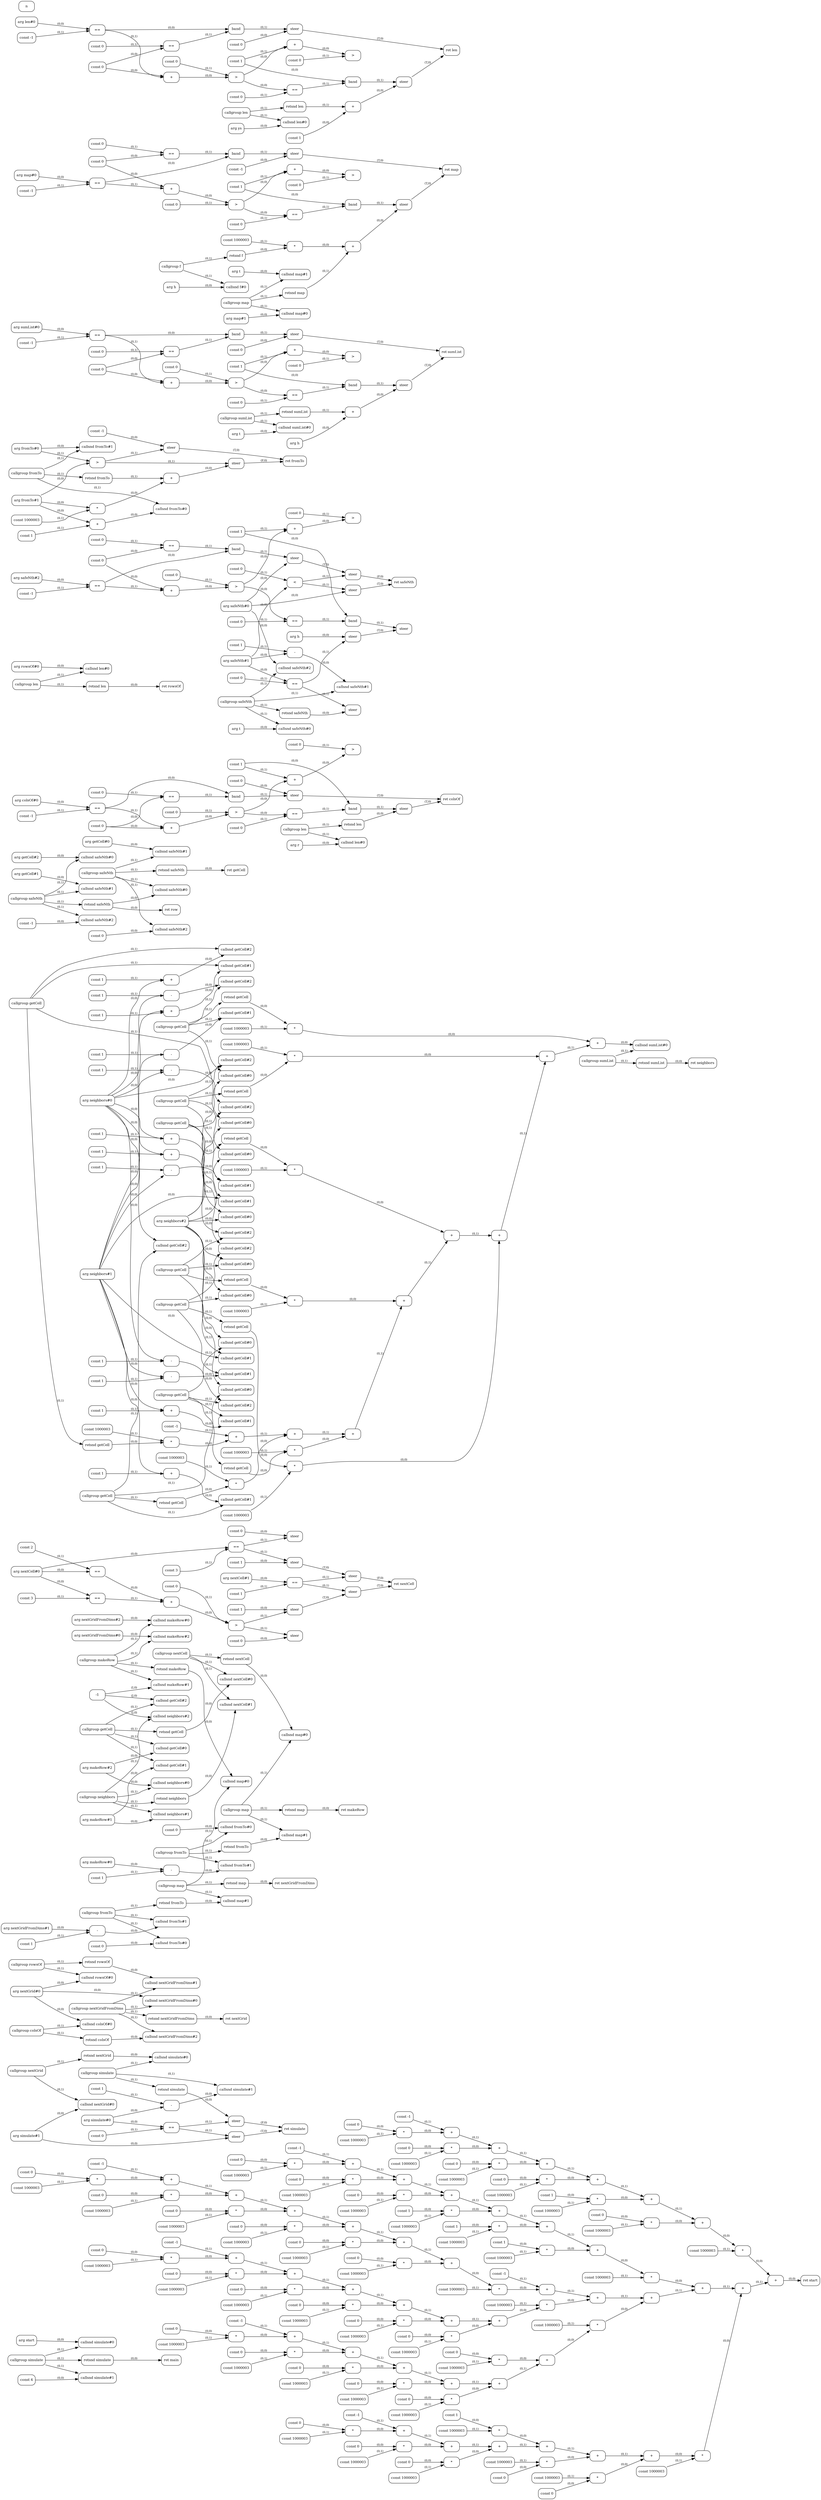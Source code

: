 digraph G {
  rankdir=LR;
  node [shape=box, style=rounded, fontsize=12];
  n0 [label="arg start"];
  n1 [label="const 4"];
  n2 [label="callgroup simulate"];
  n3 [label="callsnd simulate#0"];
  n4 [label="callsnd simulate#1"];
  n5 [label="retsnd simulate"];
  n6 [label="ret main"];
  n7 [label="const -1"];
  n8 [label="const -1"];
  n9 [label="const 0"];
  n10 [label="const 1"];
  n11 [label="const 0"];
  n12 [label="const 0"];
  n13 [label="const 0"];
  n14 [label="const 0"];
  n15 [label="const 1000003"];
  n16 [label="*"];
  n17 [label="+"];
  n18 [label="const 1000003"];
  n19 [label="*"];
  n20 [label="+"];
  n21 [label="const 1000003"];
  n22 [label="*"];
  n23 [label="+"];
  n24 [label="const 1000003"];
  n25 [label="*"];
  n26 [label="+"];
  n27 [label="const 1000003"];
  n28 [label="*"];
  n29 [label="+"];
  n30 [label="const 1000003"];
  n31 [label="*"];
  n32 [label="+"];
  n33 [label="const -1"];
  n34 [label="const 0"];
  n35 [label="const 0"];
  n36 [label="const 1"];
  n37 [label="const 0"];
  n38 [label="const 0"];
  n39 [label="const 0"];
  n40 [label="const 1000003"];
  n41 [label="*"];
  n42 [label="+"];
  n43 [label="const 1000003"];
  n44 [label="*"];
  n45 [label="+"];
  n46 [label="const 1000003"];
  n47 [label="*"];
  n48 [label="+"];
  n49 [label="const 1000003"];
  n50 [label="*"];
  n51 [label="+"];
  n52 [label="const 1000003"];
  n53 [label="*"];
  n54 [label="+"];
  n55 [label="const 1000003"];
  n56 [label="*"];
  n57 [label="+"];
  n58 [label="const -1"];
  n59 [label="const 1"];
  n60 [label="const 1"];
  n61 [label="const 1"];
  n62 [label="const 0"];
  n63 [label="const 0"];
  n64 [label="const 0"];
  n65 [label="const 1000003"];
  n66 [label="*"];
  n67 [label="+"];
  n68 [label="const 1000003"];
  n69 [label="*"];
  n70 [label="+"];
  n71 [label="const 1000003"];
  n72 [label="*"];
  n73 [label="+"];
  n74 [label="const 1000003"];
  n75 [label="*"];
  n76 [label="+"];
  n77 [label="const 1000003"];
  n78 [label="*"];
  n79 [label="+"];
  n80 [label="const 1000003"];
  n81 [label="*"];
  n82 [label="+"];
  n83 [label="const -1"];
  n84 [label="const 0"];
  n85 [label="const 0"];
  n86 [label="const 0"];
  n87 [label="const 0"];
  n88 [label="const 0"];
  n89 [label="const 0"];
  n90 [label="const 1000003"];
  n91 [label="*"];
  n92 [label="+"];
  n93 [label="const 1000003"];
  n94 [label="*"];
  n95 [label="+"];
  n96 [label="const 1000003"];
  n97 [label="*"];
  n98 [label="+"];
  n99 [label="const 1000003"];
  n100 [label="*"];
  n101 [label="+"];
  n102 [label="const 1000003"];
  n103 [label="*"];
  n104 [label="+"];
  n105 [label="const 1000003"];
  n106 [label="*"];
  n107 [label="+"];
  n108 [label="const -1"];
  n109 [label="const 0"];
  n110 [label="const 0"];
  n111 [label="const 0"];
  n112 [label="const 0"];
  n113 [label="const 0"];
  n114 [label="const 0"];
  n115 [label="const 1000003"];
  n116 [label="*"];
  n117 [label="+"];
  n118 [label="const 1000003"];
  n119 [label="*"];
  n120 [label="+"];
  n121 [label="const 1000003"];
  n122 [label="*"];
  n123 [label="+"];
  n124 [label="const 1000003"];
  n125 [label="*"];
  n126 [label="+"];
  n127 [label="const 1000003"];
  n128 [label="*"];
  n129 [label="+"];
  n130 [label="const 1000003"];
  n131 [label="*"];
  n132 [label="+"];
  n133 [label="const -1"];
  n134 [label="const 0"];
  n135 [label="const 0"];
  n136 [label="const 0"];
  n137 [label="const 0"];
  n138 [label="const 0"];
  n139 [label="const 0"];
  n140 [label="const 1000003"];
  n141 [label="*"];
  n142 [label="+"];
  n143 [label="const 1000003"];
  n144 [label="*"];
  n145 [label="+"];
  n146 [label="const 1000003"];
  n147 [label="*"];
  n148 [label="+"];
  n149 [label="const 1000003"];
  n150 [label="*"];
  n151 [label="+"];
  n152 [label="const 1000003"];
  n153 [label="*"];
  n154 [label="+"];
  n155 [label="const 1000003"];
  n156 [label="*"];
  n157 [label="+"];
  n158 [label="const 1000003"];
  n159 [label="*"];
  n160 [label="+"];
  n161 [label="const 1000003"];
  n162 [label="*"];
  n163 [label="+"];
  n164 [label="const 1000003"];
  n165 [label="*"];
  n166 [label="+"];
  n167 [label="const 1000003"];
  n168 [label="*"];
  n169 [label="+"];
  n170 [label="const 1000003"];
  n171 [label="*"];
  n172 [label="+"];
  n173 [label="const 1000003"];
  n174 [label="*"];
  n175 [label="+"];
  n176 [label="ret start"];
  n177 [label="arg simulate#0"];
  n178 [label="arg simulate#1"];
  n179 [label="const 0"];
  n180 [label="=="];
  n181 [label="callgroup nextGrid"];
  n182 [label="callsnd nextGrid#0"];
  n183 [label="retsnd nextGrid"];
  n184 [label="const 1"];
  n185 [label="-"];
  n186 [label="callgroup simulate"];
  n187 [label="callsnd simulate#0"];
  n188 [label="callsnd simulate#1"];
  n189 [label="retsnd simulate"];
  n190 [label="steer"];
  n191 [label="steer"];
  n192 [label="ret simulate"];
  n193 [label="arg nextGrid#0"];
  n194 [label="callgroup rowsOf"];
  n195 [label="callsnd rowsOf#0"];
  n196 [label="retsnd rowsOf"];
  n197 [label="callgroup colsOf"];
  n198 [label="callsnd colsOf#0"];
  n199 [label="retsnd colsOf"];
  n200 [label="callgroup nextGridFromDims"];
  n201 [label="callsnd nextGridFromDims#0"];
  n202 [label="callsnd nextGridFromDims#1"];
  n203 [label="callsnd nextGridFromDims#2"];
  n204 [label="retsnd nextGridFromDims"];
  n205 [label="ret nextGrid"];
  n206 [label="arg nextGridFromDims#0"];
  n207 [label="arg nextGridFromDims#1"];
  n208 [label="arg nextGridFromDims#2"];
  n209 [label="callgroup makeRow"];
  n210 [label="callsnd makeRow#0"];
  n211 [label="callsnd makeRow#1"];
  n212 [label="callsnd makeRow#2"];
  n213 [label="retsnd makeRow"];
  n214 [label="const 0"];
  n215 [label="const 1"];
  n216 [label="-"];
  n217 [label="callgroup fromTo"];
  n218 [label="callsnd fromTo#0"];
  n219 [label="callsnd fromTo#1"];
  n220 [label="retsnd fromTo"];
  n221 [label="callgroup map"];
  n222 [label="callsnd map#0"];
  n223 [label="callsnd map#1"];
  n224 [label="retsnd map"];
  n225 [label="ret nextGridFromDims"];
  n226 [label="arg makeRow#0"];
  n227 [label="arg makeRow#1"];
  n228 [label="arg makeRow#2"];
  n229 [label="callgroup getCell"];
  n230 [label="callsnd getCell#0"];
  n231 [label="callsnd getCell#1"];
  n232 [label="callsnd getCell#2"];
  n233 [label="retsnd getCell"];
  n234 [label="callgroup neighbors"];
  n235 [label="callsnd neighbors#0"];
  n236 [label="callsnd neighbors#1"];
  n237 [label="callsnd neighbors#2"];
  n238 [label="retsnd neighbors"];
  n239 [label="callgroup nextCell"];
  n240 [label="callsnd nextCell#0"];
  n241 [label="callsnd nextCell#1"];
  n242 [label="retsnd nextCell"];
  n243 [label="const 0"];
  n244 [label="const 1"];
  n245 [label="-"];
  n246 [label="callgroup fromTo"];
  n247 [label="callsnd fromTo#0"];
  n248 [label="callsnd fromTo#1"];
  n249 [label="retsnd fromTo"];
  n250 [label="callgroup map"];
  n251 [label="callsnd map#0"];
  n252 [label="callsnd map#1"];
  n253 [label="retsnd map"];
  n254 [label="ret makeRow"];
  n255 [label="arg nextCell#0"];
  n256 [label="arg nextCell#1"];
  n257 [label="const 1"];
  n258 [label="=="];
  n259 [label="const 2"];
  n260 [label="=="];
  n261 [label="const 3"];
  n262 [label="=="];
  n263 [label="+"];
  n264 [label="const 0"];
  n265 [label=">"];
  n266 [label="const 1"];
  n267 [label="const 0"];
  n268 [label="steer"];
  n269 [label="steer"];
  n270 [label="const 3"];
  n271 [label="=="];
  n272 [label="const 1"];
  n273 [label="const 0"];
  n274 [label="steer"];
  n275 [label="steer"];
  n276 [label="steer"];
  n277 [label="steer"];
  n278 [label="ret nextCell"];
  n279 [label="arg neighbors#0"];
  n280 [label="arg neighbors#1"];
  n281 [label="arg neighbors#2"];
  n282 [label="const -1"];
  n283 [label="const 1"];
  n284 [label="-"];
  n285 [label="const 1"];
  n286 [label="-"];
  n287 [label="callgroup getCell"];
  n288 [label="callsnd getCell#0"];
  n289 [label="callsnd getCell#1"];
  n290 [label="callsnd getCell#2"];
  n291 [label="retsnd getCell"];
  n292 [label="const 1"];
  n293 [label="-"];
  n294 [label="callgroup getCell"];
  n295 [label="callsnd getCell#0"];
  n296 [label="callsnd getCell#1"];
  n297 [label="callsnd getCell#2"];
  n298 [label="retsnd getCell"];
  n299 [label="const 1"];
  n300 [label="-"];
  n301 [label="const 1"];
  n302 [label="+"];
  n303 [label="callgroup getCell"];
  n304 [label="callsnd getCell#0"];
  n305 [label="callsnd getCell#1"];
  n306 [label="callsnd getCell#2"];
  n307 [label="retsnd getCell"];
  n308 [label="const 1"];
  n309 [label="-"];
  n310 [label="callgroup getCell"];
  n311 [label="callsnd getCell#0"];
  n312 [label="callsnd getCell#1"];
  n313 [label="callsnd getCell#2"];
  n314 [label="retsnd getCell"];
  n315 [label="const 1"];
  n316 [label="+"];
  n317 [label="callgroup getCell"];
  n318 [label="callsnd getCell#0"];
  n319 [label="callsnd getCell#1"];
  n320 [label="callsnd getCell#2"];
  n321 [label="retsnd getCell"];
  n322 [label="const 1"];
  n323 [label="+"];
  n324 [label="const 1"];
  n325 [label="-"];
  n326 [label="callgroup getCell"];
  n327 [label="callsnd getCell#0"];
  n328 [label="callsnd getCell#1"];
  n329 [label="callsnd getCell#2"];
  n330 [label="retsnd getCell"];
  n331 [label="const 1"];
  n332 [label="+"];
  n333 [label="callgroup getCell"];
  n334 [label="callsnd getCell#0"];
  n335 [label="callsnd getCell#1"];
  n336 [label="callsnd getCell#2"];
  n337 [label="retsnd getCell"];
  n338 [label="const 1"];
  n339 [label="+"];
  n340 [label="const 1"];
  n341 [label="+"];
  n342 [label="callgroup getCell"];
  n343 [label="callsnd getCell#0"];
  n344 [label="callsnd getCell#1"];
  n345 [label="callsnd getCell#2"];
  n346 [label="retsnd getCell"];
  n347 [label="const 1000003"];
  n348 [label="*"];
  n349 [label="+"];
  n350 [label="const 1000003"];
  n351 [label="*"];
  n352 [label="+"];
  n353 [label="const 1000003"];
  n354 [label="*"];
  n355 [label="+"];
  n356 [label="const 1000003"];
  n357 [label="*"];
  n358 [label="+"];
  n359 [label="const 1000003"];
  n360 [label="*"];
  n361 [label="+"];
  n362 [label="const 1000003"];
  n363 [label="*"];
  n364 [label="+"];
  n365 [label="const 1000003"];
  n366 [label="*"];
  n367 [label="+"];
  n368 [label="const 1000003"];
  n369 [label="*"];
  n370 [label="+"];
  n371 [label="callgroup sumList"];
  n372 [label="callsnd sumList#0"];
  n373 [label="retsnd sumList"];
  n374 [label="ret neighbors"];
  n375 [label="arg getCell#0"];
  n376 [label="arg getCell#1"];
  n377 [label="arg getCell#2"];
  n378 [label="const -1"];
  n379 [label="callgroup safeNth"];
  n380 [label="callsnd safeNth#0"];
  n381 [label="callsnd safeNth#1"];
  n382 [label="callsnd safeNth#2"];
  n383 [label="retsnd safeNth"];
  n384 [label="ret row"];
  n385 [label="const 0"];
  n386 [label="callgroup safeNth"];
  n387 [label="callsnd safeNth#0"];
  n388 [label="callsnd safeNth#1"];
  n389 [label="callsnd safeNth#2"];
  n390 [label="retsnd safeNth"];
  n391 [label="ret getCell"];
  n392 [label="arg colsOf#0"];
  n393 [label="const 0"];
  n394 [label="const -1"];
  n395 [label="=="];
  n396 [label="const 0"];
  n397 [label="=="];
  n398 [label="band"];
  n399 [label="const 0"];
  n400 [label="steer"];
  n401 [label="+"];
  n402 [label="const 0"];
  n403 [label=">"];
  n404 [label="const 1"];
  n405 [label="const 0"];
  n406 [label="=="];
  n407 [label="band"];
  n408 [label="arg r"];
  n409 [label="callgroup len"];
  n410 [label="callsnd len#0"];
  n411 [label="retsnd len"];
  n412 [label="steer"];
  n413 [label="+"];
  n414 [label="const 0"];
  n415 [label=">"];
  n416 [label="ret colsOf"];
  n417 [label="arg rowsOf#0"];
  n418 [label="callgroup len"];
  n419 [label="callsnd len#0"];
  n420 [label="retsnd len"];
  n421 [label="ret rowsOf"];
  n422 [label="arg safeNth#0"];
  n423 [label="arg safeNth#1"];
  n424 [label="arg safeNth#2"];
  n425 [label="const 0"];
  n426 [label="<"];
  n427 [label="const 0"];
  n428 [label="const -1"];
  n429 [label="=="];
  n430 [label="const 0"];
  n431 [label="=="];
  n432 [label="band"];
  n433 [label="steer"];
  n434 [label="+"];
  n435 [label="const 0"];
  n436 [label=">"];
  n437 [label="const 1"];
  n438 [label="const 0"];
  n439 [label="=="];
  n440 [label="band"];
  n441 [label="const 0"];
  n442 [label="=="];
  n443 [label="arg h"];
  n444 [label="arg t"];
  n445 [label="const 1"];
  n446 [label="-"];
  n447 [label="callgroup safeNth"];
  n448 [label="callsnd safeNth#0"];
  n449 [label="callsnd safeNth#1"];
  n450 [label="callsnd safeNth#2"];
  n451 [label="retsnd safeNth"];
  n452 [label="steer"];
  n453 [label="steer"];
  n454 [label="steer"];
  n455 [label="+"];
  n456 [label="const 0"];
  n457 [label=">"];
  n458 [label="steer"];
  n459 [label="steer"];
  n460 [label="ret safeNth"];
  n461 [label="arg fromTo#0"];
  n462 [label="arg fromTo#1"];
  n463 [label=">"];
  n464 [label="const -1"];
  n465 [label="const 1"];
  n466 [label="+"];
  n467 [label="callgroup fromTo"];
  n468 [label="callsnd fromTo#0"];
  n469 [label="callsnd fromTo#1"];
  n470 [label="retsnd fromTo"];
  n471 [label="const 1000003"];
  n472 [label="*"];
  n473 [label="+"];
  n474 [label="steer"];
  n475 [label="steer"];
  n476 [label="ret fromTo"];
  n477 [label="arg sumList#0"];
  n478 [label="const 0"];
  n479 [label="const -1"];
  n480 [label="=="];
  n481 [label="const 0"];
  n482 [label="=="];
  n483 [label="band"];
  n484 [label="const 0"];
  n485 [label="steer"];
  n486 [label="+"];
  n487 [label="const 0"];
  n488 [label=">"];
  n489 [label="const 1"];
  n490 [label="const 0"];
  n491 [label="=="];
  n492 [label="band"];
  n493 [label="arg h"];
  n494 [label="arg t"];
  n495 [label="callgroup sumList"];
  n496 [label="callsnd sumList#0"];
  n497 [label="retsnd sumList"];
  n498 [label="+"];
  n499 [label="steer"];
  n500 [label="+"];
  n501 [label="const 0"];
  n502 [label=">"];
  n503 [label="ret sumList"];
  n504 [label="arg map#0"];
  n505 [label="arg map#1"];
  n506 [label="const 0"];
  n507 [label="const -1"];
  n508 [label="=="];
  n509 [label="const 0"];
  n510 [label="=="];
  n511 [label="band"];
  n512 [label="const -1"];
  n513 [label="steer"];
  n514 [label="+"];
  n515 [label="const 0"];
  n516 [label=">"];
  n517 [label="const 1"];
  n518 [label="const 0"];
  n519 [label="=="];
  n520 [label="band"];
  n521 [label="arg h"];
  n522 [label="callgroup f"];
  n523 [label="callsnd f#0"];
  n524 [label="retsnd f"];
  n525 [label="arg t"];
  n526 [label="callgroup map"];
  n527 [label="callsnd map#0"];
  n528 [label="callsnd map#1"];
  n529 [label="retsnd map"];
  n530 [label="const 1000003"];
  n531 [label="*"];
  n532 [label="+"];
  n533 [label="steer"];
  n534 [label="+"];
  n535 [label="const 0"];
  n536 [label=">"];
  n537 [label="ret map"];
  n538 [label="arg len#0"];
  n539 [label="const 0"];
  n540 [label="const -1"];
  n541 [label="=="];
  n542 [label="const 0"];
  n543 [label="=="];
  n544 [label="band"];
  n545 [label="const 0"];
  n546 [label="steer"];
  n547 [label="+"];
  n548 [label="const 0"];
  n549 [label=">"];
  n550 [label="const 1"];
  n551 [label="const 0"];
  n552 [label="=="];
  n553 [label="band"];
  n554 [label="const 1"];
  n555 [label="arg ys"];
  n556 [label="callgroup len"];
  n557 [label="callsnd len#0"];
  n558 [label="retsnd len"];
  n559 [label="+"];
  n560 [label="steer"];
  n561 [label="+"];
  n562 [label="const 0"];
  n563 [label=">"];
  n564 [label="ret len"];
  n0 -> n3 [label="(0,0)", fontsize=10];
  n2 -> n3 [label="(0,1)", fontsize=10];
  n1 -> n4 [label="(0,0)", fontsize=10];
  n2 -> n4 [label="(0,1)", fontsize=10];
  n2 -> n5 [label="(0,1)", fontsize=10];
  n5 -> n6 [label="(0,0)", fontsize=10];
  n14 -> n16 [label="(0,0)", fontsize=10];
  n15 -> n16 [label="(0,1)", fontsize=10];
  n16 -> n17 [label="(0,0)", fontsize=10];
  n8 -> n17 [label="(0,1)", fontsize=10];
  n13 -> n19 [label="(0,0)", fontsize=10];
  n18 -> n19 [label="(0,1)", fontsize=10];
  n19 -> n20 [label="(0,0)", fontsize=10];
  n17 -> n20 [label="(0,1)", fontsize=10];
  n12 -> n22 [label="(0,0)", fontsize=10];
  n21 -> n22 [label="(0,1)", fontsize=10];
  n22 -> n23 [label="(0,0)", fontsize=10];
  n20 -> n23 [label="(0,1)", fontsize=10];
  n11 -> n25 [label="(0,0)", fontsize=10];
  n24 -> n25 [label="(0,1)", fontsize=10];
  n25 -> n26 [label="(0,0)", fontsize=10];
  n23 -> n26 [label="(0,1)", fontsize=10];
  n10 -> n28 [label="(0,0)", fontsize=10];
  n27 -> n28 [label="(0,1)", fontsize=10];
  n28 -> n29 [label="(0,0)", fontsize=10];
  n26 -> n29 [label="(0,1)", fontsize=10];
  n9 -> n31 [label="(0,0)", fontsize=10];
  n30 -> n31 [label="(0,1)", fontsize=10];
  n31 -> n32 [label="(0,0)", fontsize=10];
  n29 -> n32 [label="(0,1)", fontsize=10];
  n39 -> n41 [label="(0,0)", fontsize=10];
  n40 -> n41 [label="(0,1)", fontsize=10];
  n41 -> n42 [label="(0,0)", fontsize=10];
  n33 -> n42 [label="(0,1)", fontsize=10];
  n38 -> n44 [label="(0,0)", fontsize=10];
  n43 -> n44 [label="(0,1)", fontsize=10];
  n44 -> n45 [label="(0,0)", fontsize=10];
  n42 -> n45 [label="(0,1)", fontsize=10];
  n37 -> n47 [label="(0,0)", fontsize=10];
  n46 -> n47 [label="(0,1)", fontsize=10];
  n47 -> n48 [label="(0,0)", fontsize=10];
  n45 -> n48 [label="(0,1)", fontsize=10];
  n36 -> n50 [label="(0,0)", fontsize=10];
  n49 -> n50 [label="(0,1)", fontsize=10];
  n50 -> n51 [label="(0,0)", fontsize=10];
  n48 -> n51 [label="(0,1)", fontsize=10];
  n35 -> n53 [label="(0,0)", fontsize=10];
  n52 -> n53 [label="(0,1)", fontsize=10];
  n53 -> n54 [label="(0,0)", fontsize=10];
  n51 -> n54 [label="(0,1)", fontsize=10];
  n34 -> n56 [label="(0,0)", fontsize=10];
  n55 -> n56 [label="(0,1)", fontsize=10];
  n56 -> n57 [label="(0,0)", fontsize=10];
  n54 -> n57 [label="(0,1)", fontsize=10];
  n64 -> n66 [label="(0,0)", fontsize=10];
  n65 -> n66 [label="(0,1)", fontsize=10];
  n66 -> n67 [label="(0,0)", fontsize=10];
  n58 -> n67 [label="(0,1)", fontsize=10];
  n63 -> n69 [label="(0,0)", fontsize=10];
  n68 -> n69 [label="(0,1)", fontsize=10];
  n69 -> n70 [label="(0,0)", fontsize=10];
  n67 -> n70 [label="(0,1)", fontsize=10];
  n62 -> n72 [label="(0,0)", fontsize=10];
  n71 -> n72 [label="(0,1)", fontsize=10];
  n72 -> n73 [label="(0,0)", fontsize=10];
  n70 -> n73 [label="(0,1)", fontsize=10];
  n61 -> n75 [label="(0,0)", fontsize=10];
  n74 -> n75 [label="(0,1)", fontsize=10];
  n75 -> n76 [label="(0,0)", fontsize=10];
  n73 -> n76 [label="(0,1)", fontsize=10];
  n60 -> n78 [label="(0,0)", fontsize=10];
  n77 -> n78 [label="(0,1)", fontsize=10];
  n78 -> n79 [label="(0,0)", fontsize=10];
  n76 -> n79 [label="(0,1)", fontsize=10];
  n59 -> n81 [label="(0,0)", fontsize=10];
  n80 -> n81 [label="(0,1)", fontsize=10];
  n81 -> n82 [label="(0,0)", fontsize=10];
  n79 -> n82 [label="(0,1)", fontsize=10];
  n89 -> n91 [label="(0,0)", fontsize=10];
  n90 -> n91 [label="(0,1)", fontsize=10];
  n91 -> n92 [label="(0,0)", fontsize=10];
  n83 -> n92 [label="(0,1)", fontsize=10];
  n88 -> n94 [label="(0,0)", fontsize=10];
  n93 -> n94 [label="(0,1)", fontsize=10];
  n94 -> n95 [label="(0,0)", fontsize=10];
  n92 -> n95 [label="(0,1)", fontsize=10];
  n87 -> n97 [label="(0,0)", fontsize=10];
  n96 -> n97 [label="(0,1)", fontsize=10];
  n97 -> n98 [label="(0,0)", fontsize=10];
  n95 -> n98 [label="(0,1)", fontsize=10];
  n86 -> n100 [label="(0,0)", fontsize=10];
  n99 -> n100 [label="(0,1)", fontsize=10];
  n100 -> n101 [label="(0,0)", fontsize=10];
  n98 -> n101 [label="(0,1)", fontsize=10];
  n85 -> n103 [label="(0,0)", fontsize=10];
  n102 -> n103 [label="(0,1)", fontsize=10];
  n103 -> n104 [label="(0,0)", fontsize=10];
  n101 -> n104 [label="(0,1)", fontsize=10];
  n84 -> n106 [label="(0,0)", fontsize=10];
  n105 -> n106 [label="(0,1)", fontsize=10];
  n106 -> n107 [label="(0,0)", fontsize=10];
  n104 -> n107 [label="(0,1)", fontsize=10];
  n114 -> n116 [label="(0,0)", fontsize=10];
  n115 -> n116 [label="(0,1)", fontsize=10];
  n116 -> n117 [label="(0,0)", fontsize=10];
  n108 -> n117 [label="(0,1)", fontsize=10];
  n113 -> n119 [label="(0,0)", fontsize=10];
  n118 -> n119 [label="(0,1)", fontsize=10];
  n119 -> n120 [label="(0,0)", fontsize=10];
  n117 -> n120 [label="(0,1)", fontsize=10];
  n112 -> n122 [label="(0,0)", fontsize=10];
  n121 -> n122 [label="(0,1)", fontsize=10];
  n122 -> n123 [label="(0,0)", fontsize=10];
  n120 -> n123 [label="(0,1)", fontsize=10];
  n111 -> n125 [label="(0,0)", fontsize=10];
  n124 -> n125 [label="(0,1)", fontsize=10];
  n125 -> n126 [label="(0,0)", fontsize=10];
  n123 -> n126 [label="(0,1)", fontsize=10];
  n110 -> n128 [label="(0,0)", fontsize=10];
  n127 -> n128 [label="(0,1)", fontsize=10];
  n128 -> n129 [label="(0,0)", fontsize=10];
  n126 -> n129 [label="(0,1)", fontsize=10];
  n109 -> n131 [label="(0,0)", fontsize=10];
  n130 -> n131 [label="(0,1)", fontsize=10];
  n131 -> n132 [label="(0,0)", fontsize=10];
  n129 -> n132 [label="(0,1)", fontsize=10];
  n139 -> n141 [label="(0,0)", fontsize=10];
  n140 -> n141 [label="(0,1)", fontsize=10];
  n141 -> n142 [label="(0,0)", fontsize=10];
  n133 -> n142 [label="(0,1)", fontsize=10];
  n138 -> n144 [label="(0,0)", fontsize=10];
  n143 -> n144 [label="(0,1)", fontsize=10];
  n144 -> n145 [label="(0,0)", fontsize=10];
  n142 -> n145 [label="(0,1)", fontsize=10];
  n137 -> n147 [label="(0,0)", fontsize=10];
  n146 -> n147 [label="(0,1)", fontsize=10];
  n147 -> n148 [label="(0,0)", fontsize=10];
  n145 -> n148 [label="(0,1)", fontsize=10];
  n136 -> n150 [label="(0,0)", fontsize=10];
  n149 -> n150 [label="(0,1)", fontsize=10];
  n150 -> n151 [label="(0,0)", fontsize=10];
  n148 -> n151 [label="(0,1)", fontsize=10];
  n135 -> n153 [label="(0,0)", fontsize=10];
  n152 -> n153 [label="(0,1)", fontsize=10];
  n153 -> n154 [label="(0,0)", fontsize=10];
  n151 -> n154 [label="(0,1)", fontsize=10];
  n134 -> n156 [label="(0,0)", fontsize=10];
  n155 -> n156 [label="(0,1)", fontsize=10];
  n156 -> n157 [label="(0,0)", fontsize=10];
  n154 -> n157 [label="(0,1)", fontsize=10];
  n157 -> n159 [label="(0,0)", fontsize=10];
  n158 -> n159 [label="(0,1)", fontsize=10];
  n159 -> n160 [label="(0,0)", fontsize=10];
  n7 -> n160 [label="(0,1)", fontsize=10];
  n132 -> n162 [label="(0,0)", fontsize=10];
  n161 -> n162 [label="(0,1)", fontsize=10];
  n162 -> n163 [label="(0,0)", fontsize=10];
  n160 -> n163 [label="(0,1)", fontsize=10];
  n107 -> n165 [label="(0,0)", fontsize=10];
  n164 -> n165 [label="(0,1)", fontsize=10];
  n165 -> n166 [label="(0,0)", fontsize=10];
  n163 -> n166 [label="(0,1)", fontsize=10];
  n82 -> n168 [label="(0,0)", fontsize=10];
  n167 -> n168 [label="(0,1)", fontsize=10];
  n168 -> n169 [label="(0,0)", fontsize=10];
  n166 -> n169 [label="(0,1)", fontsize=10];
  n57 -> n171 [label="(0,0)", fontsize=10];
  n170 -> n171 [label="(0,1)", fontsize=10];
  n171 -> n172 [label="(0,0)", fontsize=10];
  n169 -> n172 [label="(0,1)", fontsize=10];
  n32 -> n174 [label="(0,0)", fontsize=10];
  n173 -> n174 [label="(0,1)", fontsize=10];
  n174 -> n175 [label="(0,0)", fontsize=10];
  n172 -> n175 [label="(0,1)", fontsize=10];
  n175 -> n176 [label="(0,0)", fontsize=10];
  n177 -> n180 [label="(0,0)", fontsize=10];
  n179 -> n180 [label="(0,1)", fontsize=10];
  n178 -> n182 [label="(0,0)", fontsize=10];
  n181 -> n182 [label="(0,1)", fontsize=10];
  n181 -> n183 [label="(0,1)", fontsize=10];
  n177 -> n185 [label="(0,0)", fontsize=10];
  n184 -> n185 [label="(0,1)", fontsize=10];
  n183 -> n187 [label="(0,0)", fontsize=10];
  n186 -> n187 [label="(0,1)", fontsize=10];
  n185 -> n188 [label="(0,0)", fontsize=10];
  n186 -> n188 [label="(0,1)", fontsize=10];
  n186 -> n189 [label="(0,1)", fontsize=10];
  n178 -> n190 [label="(0,0)", fontsize=10];
  n180 -> n190 [label="(0,1)", fontsize=10];
  n189 -> n191 [label="(0,0)", fontsize=10];
  n180 -> n191 [label="(0,1)", fontsize=10];
  n190 -> n192 [label="(T,0)", fontsize=10];
  n191 -> n192 [label="(F,0)", fontsize=10];
  n193 -> n195 [label="(0,0)", fontsize=10];
  n194 -> n195 [label="(0,1)", fontsize=10];
  n194 -> n196 [label="(0,1)", fontsize=10];
  n193 -> n198 [label="(0,0)", fontsize=10];
  n197 -> n198 [label="(0,1)", fontsize=10];
  n197 -> n199 [label="(0,1)", fontsize=10];
  n193 -> n201 [label="(0,0)", fontsize=10];
  n200 -> n201 [label="(0,1)", fontsize=10];
  n196 -> n202 [label="(0,0)", fontsize=10];
  n200 -> n202 [label="(0,1)", fontsize=10];
  n199 -> n203 [label="(0,0)", fontsize=10];
  n200 -> n203 [label="(0,1)", fontsize=10];
  n200 -> n204 [label="(0,1)", fontsize=10];
  n204 -> n205 [label="(0,0)", fontsize=10];
  n208 -> n210 [label="(0,0)", fontsize=10];
  n209 -> n210 [label="(0,1)", fontsize=10];
  n-1 -> n211 [label="(I,0)", fontsize=10];
  n209 -> n211 [label="(0,1)", fontsize=10];
  n206 -> n212 [label="(0,0)", fontsize=10];
  n209 -> n212 [label="(0,1)", fontsize=10];
  n209 -> n213 [label="(0,1)", fontsize=10];
  n207 -> n216 [label="(0,0)", fontsize=10];
  n215 -> n216 [label="(0,1)", fontsize=10];
  n214 -> n218 [label="(0,0)", fontsize=10];
  n217 -> n218 [label="(0,1)", fontsize=10];
  n216 -> n219 [label="(0,0)", fontsize=10];
  n217 -> n219 [label="(0,1)", fontsize=10];
  n217 -> n220 [label="(0,1)", fontsize=10];
  n213 -> n222 [label="(0,0)", fontsize=10];
  n221 -> n222 [label="(0,1)", fontsize=10];
  n220 -> n223 [label="(0,0)", fontsize=10];
  n221 -> n223 [label="(0,1)", fontsize=10];
  n221 -> n224 [label="(0,1)", fontsize=10];
  n224 -> n225 [label="(0,0)", fontsize=10];
  n228 -> n230 [label="(0,0)", fontsize=10];
  n229 -> n230 [label="(0,1)", fontsize=10];
  n227 -> n231 [label="(0,0)", fontsize=10];
  n229 -> n231 [label="(0,1)", fontsize=10];
  n-1 -> n232 [label="(J,0)", fontsize=10];
  n229 -> n232 [label="(0,1)", fontsize=10];
  n229 -> n233 [label="(0,1)", fontsize=10];
  n228 -> n235 [label="(0,0)", fontsize=10];
  n234 -> n235 [label="(0,1)", fontsize=10];
  n227 -> n236 [label="(0,0)", fontsize=10];
  n234 -> n236 [label="(0,1)", fontsize=10];
  n-1 -> n237 [label="(J,0)", fontsize=10];
  n234 -> n237 [label="(0,1)", fontsize=10];
  n234 -> n238 [label="(0,1)", fontsize=10];
  n233 -> n240 [label="(0,0)", fontsize=10];
  n239 -> n240 [label="(0,1)", fontsize=10];
  n238 -> n241 [label="(0,0)", fontsize=10];
  n239 -> n241 [label="(0,1)", fontsize=10];
  n239 -> n242 [label="(0,1)", fontsize=10];
  n226 -> n245 [label="(0,0)", fontsize=10];
  n244 -> n245 [label="(0,1)", fontsize=10];
  n243 -> n247 [label="(0,0)", fontsize=10];
  n246 -> n247 [label="(0,1)", fontsize=10];
  n245 -> n248 [label="(0,0)", fontsize=10];
  n246 -> n248 [label="(0,1)", fontsize=10];
  n246 -> n249 [label="(0,1)", fontsize=10];
  n242 -> n251 [label="(0,0)", fontsize=10];
  n250 -> n251 [label="(0,1)", fontsize=10];
  n249 -> n252 [label="(0,0)", fontsize=10];
  n250 -> n252 [label="(0,1)", fontsize=10];
  n250 -> n253 [label="(0,1)", fontsize=10];
  n253 -> n254 [label="(0,0)", fontsize=10];
  n256 -> n258 [label="(0,0)", fontsize=10];
  n257 -> n258 [label="(0,1)", fontsize=10];
  n255 -> n260 [label="(0,0)", fontsize=10];
  n259 -> n260 [label="(0,1)", fontsize=10];
  n255 -> n262 [label="(0,0)", fontsize=10];
  n261 -> n262 [label="(0,1)", fontsize=10];
  n260 -> n263 [label="(0,0)", fontsize=10];
  n262 -> n263 [label="(0,1)", fontsize=10];
  n263 -> n265 [label="(0,0)", fontsize=10];
  n264 -> n265 [label="(0,1)", fontsize=10];
  n266 -> n268 [label="(0,0)", fontsize=10];
  n265 -> n268 [label="(0,1)", fontsize=10];
  n267 -> n269 [label="(0,0)", fontsize=10];
  n265 -> n269 [label="(0,1)", fontsize=10];
  n255 -> n271 [label="(0,0)", fontsize=10];
  n270 -> n271 [label="(0,1)", fontsize=10];
  n272 -> n274 [label="(0,0)", fontsize=10];
  n271 -> n274 [label="(0,1)", fontsize=10];
  n273 -> n275 [label="(0,0)", fontsize=10];
  n271 -> n275 [label="(0,1)", fontsize=10];
  n268 -> n276 [label="(T,0)", fontsize=10];
  n258 -> n276 [label="(0,1)", fontsize=10];
  n274 -> n277 [label="(T,0)", fontsize=10];
  n258 -> n277 [label="(0,1)", fontsize=10];
  n276 -> n278 [label="(T,0)", fontsize=10];
  n277 -> n278 [label="(F,0)", fontsize=10];
  n280 -> n284 [label="(0,0)", fontsize=10];
  n283 -> n284 [label="(0,1)", fontsize=10];
  n279 -> n286 [label="(0,0)", fontsize=10];
  n285 -> n286 [label="(0,1)", fontsize=10];
  n281 -> n288 [label="(0,0)", fontsize=10];
  n287 -> n288 [label="(0,1)", fontsize=10];
  n284 -> n289 [label="(0,0)", fontsize=10];
  n287 -> n289 [label="(0,1)", fontsize=10];
  n286 -> n290 [label="(0,0)", fontsize=10];
  n287 -> n290 [label="(0,1)", fontsize=10];
  n287 -> n291 [label="(0,1)", fontsize=10];
  n280 -> n293 [label="(0,0)", fontsize=10];
  n292 -> n293 [label="(0,1)", fontsize=10];
  n281 -> n295 [label="(0,0)", fontsize=10];
  n294 -> n295 [label="(0,1)", fontsize=10];
  n293 -> n296 [label="(0,0)", fontsize=10];
  n294 -> n296 [label="(0,1)", fontsize=10];
  n279 -> n297 [label="(0,0)", fontsize=10];
  n294 -> n297 [label="(0,1)", fontsize=10];
  n294 -> n298 [label="(0,1)", fontsize=10];
  n280 -> n300 [label="(0,0)", fontsize=10];
  n299 -> n300 [label="(0,1)", fontsize=10];
  n279 -> n302 [label="(0,0)", fontsize=10];
  n301 -> n302 [label="(0,1)", fontsize=10];
  n281 -> n304 [label="(0,0)", fontsize=10];
  n303 -> n304 [label="(0,1)", fontsize=10];
  n300 -> n305 [label="(0,0)", fontsize=10];
  n303 -> n305 [label="(0,1)", fontsize=10];
  n302 -> n306 [label="(0,0)", fontsize=10];
  n303 -> n306 [label="(0,1)", fontsize=10];
  n303 -> n307 [label="(0,1)", fontsize=10];
  n279 -> n309 [label="(0,0)", fontsize=10];
  n308 -> n309 [label="(0,1)", fontsize=10];
  n281 -> n311 [label="(0,0)", fontsize=10];
  n310 -> n311 [label="(0,1)", fontsize=10];
  n280 -> n312 [label="(0,0)", fontsize=10];
  n310 -> n312 [label="(0,1)", fontsize=10];
  n309 -> n313 [label="(0,0)", fontsize=10];
  n310 -> n313 [label="(0,1)", fontsize=10];
  n310 -> n314 [label="(0,1)", fontsize=10];
  n279 -> n316 [label="(0,0)", fontsize=10];
  n315 -> n316 [label="(0,1)", fontsize=10];
  n281 -> n318 [label="(0,0)", fontsize=10];
  n317 -> n318 [label="(0,1)", fontsize=10];
  n280 -> n319 [label="(0,0)", fontsize=10];
  n317 -> n319 [label="(0,1)", fontsize=10];
  n316 -> n320 [label="(0,0)", fontsize=10];
  n317 -> n320 [label="(0,1)", fontsize=10];
  n317 -> n321 [label="(0,1)", fontsize=10];
  n280 -> n323 [label="(0,0)", fontsize=10];
  n322 -> n323 [label="(0,1)", fontsize=10];
  n279 -> n325 [label="(0,0)", fontsize=10];
  n324 -> n325 [label="(0,1)", fontsize=10];
  n281 -> n327 [label="(0,0)", fontsize=10];
  n326 -> n327 [label="(0,1)", fontsize=10];
  n323 -> n328 [label="(0,0)", fontsize=10];
  n326 -> n328 [label="(0,1)", fontsize=10];
  n325 -> n329 [label="(0,0)", fontsize=10];
  n326 -> n329 [label="(0,1)", fontsize=10];
  n326 -> n330 [label="(0,1)", fontsize=10];
  n280 -> n332 [label="(0,0)", fontsize=10];
  n331 -> n332 [label="(0,1)", fontsize=10];
  n281 -> n334 [label="(0,0)", fontsize=10];
  n333 -> n334 [label="(0,1)", fontsize=10];
  n332 -> n335 [label="(0,0)", fontsize=10];
  n333 -> n335 [label="(0,1)", fontsize=10];
  n279 -> n336 [label="(0,0)", fontsize=10];
  n333 -> n336 [label="(0,1)", fontsize=10];
  n333 -> n337 [label="(0,1)", fontsize=10];
  n280 -> n339 [label="(0,0)", fontsize=10];
  n338 -> n339 [label="(0,1)", fontsize=10];
  n279 -> n341 [label="(0,0)", fontsize=10];
  n340 -> n341 [label="(0,1)", fontsize=10];
  n281 -> n343 [label="(0,0)", fontsize=10];
  n342 -> n343 [label="(0,1)", fontsize=10];
  n339 -> n344 [label="(0,0)", fontsize=10];
  n342 -> n344 [label="(0,1)", fontsize=10];
  n341 -> n345 [label="(0,0)", fontsize=10];
  n342 -> n345 [label="(0,1)", fontsize=10];
  n342 -> n346 [label="(0,1)", fontsize=10];
  n346 -> n348 [label="(0,0)", fontsize=10];
  n347 -> n348 [label="(0,1)", fontsize=10];
  n348 -> n349 [label="(0,0)", fontsize=10];
  n282 -> n349 [label="(0,1)", fontsize=10];
  n337 -> n351 [label="(0,0)", fontsize=10];
  n350 -> n351 [label="(0,1)", fontsize=10];
  n351 -> n352 [label="(0,0)", fontsize=10];
  n349 -> n352 [label="(0,1)", fontsize=10];
  n330 -> n354 [label="(0,0)", fontsize=10];
  n353 -> n354 [label="(0,1)", fontsize=10];
  n354 -> n355 [label="(0,0)", fontsize=10];
  n352 -> n355 [label="(0,1)", fontsize=10];
  n321 -> n357 [label="(0,0)", fontsize=10];
  n356 -> n357 [label="(0,1)", fontsize=10];
  n357 -> n358 [label="(0,0)", fontsize=10];
  n355 -> n358 [label="(0,1)", fontsize=10];
  n314 -> n360 [label="(0,0)", fontsize=10];
  n359 -> n360 [label="(0,1)", fontsize=10];
  n360 -> n361 [label="(0,0)", fontsize=10];
  n358 -> n361 [label="(0,1)", fontsize=10];
  n307 -> n363 [label="(0,0)", fontsize=10];
  n362 -> n363 [label="(0,1)", fontsize=10];
  n363 -> n364 [label="(0,0)", fontsize=10];
  n361 -> n364 [label="(0,1)", fontsize=10];
  n298 -> n366 [label="(0,0)", fontsize=10];
  n365 -> n366 [label="(0,1)", fontsize=10];
  n366 -> n367 [label="(0,0)", fontsize=10];
  n364 -> n367 [label="(0,1)", fontsize=10];
  n291 -> n369 [label="(0,0)", fontsize=10];
  n368 -> n369 [label="(0,1)", fontsize=10];
  n369 -> n370 [label="(0,0)", fontsize=10];
  n367 -> n370 [label="(0,1)", fontsize=10];
  n370 -> n372 [label="(0,0)", fontsize=10];
  n371 -> n372 [label="(0,1)", fontsize=10];
  n371 -> n373 [label="(0,1)", fontsize=10];
  n373 -> n374 [label="(0,0)", fontsize=10];
  n377 -> n380 [label="(0,0)", fontsize=10];
  n379 -> n380 [label="(0,1)", fontsize=10];
  n376 -> n381 [label="(0,0)", fontsize=10];
  n379 -> n381 [label="(0,1)", fontsize=10];
  n378 -> n382 [label="(0,0)", fontsize=10];
  n379 -> n382 [label="(0,1)", fontsize=10];
  n379 -> n383 [label="(0,1)", fontsize=10];
  n383 -> n384 [label="(0,0)", fontsize=10];
  n383 -> n387 [label="(0,0)", fontsize=10];
  n386 -> n387 [label="(0,1)", fontsize=10];
  n375 -> n388 [label="(0,0)", fontsize=10];
  n386 -> n388 [label="(0,1)", fontsize=10];
  n385 -> n389 [label="(0,0)", fontsize=10];
  n386 -> n389 [label="(0,1)", fontsize=10];
  n386 -> n390 [label="(0,1)", fontsize=10];
  n390 -> n391 [label="(0,0)", fontsize=10];
  n392 -> n395 [label="(0,0)", fontsize=10];
  n394 -> n395 [label="(0,1)", fontsize=10];
  n393 -> n397 [label="(0,0)", fontsize=10];
  n396 -> n397 [label="(0,1)", fontsize=10];
  n395 -> n398 [label="(0,0)", fontsize=10];
  n397 -> n398 [label="(0,1)", fontsize=10];
  n399 -> n400 [label="(0,0)", fontsize=10];
  n398 -> n400 [label="(0,1)", fontsize=10];
  n393 -> n401 [label="(0,0)", fontsize=10];
  n395 -> n401 [label="(0,1)", fontsize=10];
  n401 -> n403 [label="(0,0)", fontsize=10];
  n402 -> n403 [label="(0,1)", fontsize=10];
  n403 -> n406 [label="(0,0)", fontsize=10];
  n405 -> n406 [label="(0,1)", fontsize=10];
  n404 -> n407 [label="(0,0)", fontsize=10];
  n406 -> n407 [label="(0,1)", fontsize=10];
  n408 -> n410 [label="(0,0)", fontsize=10];
  n409 -> n410 [label="(0,1)", fontsize=10];
  n409 -> n411 [label="(0,1)", fontsize=10];
  n411 -> n412 [label="(0,0)", fontsize=10];
  n407 -> n412 [label="(0,1)", fontsize=10];
  n403 -> n413 [label="(0,0)", fontsize=10];
  n404 -> n413 [label="(0,1)", fontsize=10];
  n413 -> n415 [label="(0,0)", fontsize=10];
  n414 -> n415 [label="(0,1)", fontsize=10];
  n400 -> n416 [label="(T,0)", fontsize=10];
  n412 -> n416 [label="(T,0)", fontsize=10];
  n417 -> n419 [label="(0,0)", fontsize=10];
  n418 -> n419 [label="(0,1)", fontsize=10];
  n418 -> n420 [label="(0,1)", fontsize=10];
  n420 -> n421 [label="(0,0)", fontsize=10];
  n423 -> n426 [label="(0,0)", fontsize=10];
  n425 -> n426 [label="(0,1)", fontsize=10];
  n424 -> n429 [label="(0,0)", fontsize=10];
  n428 -> n429 [label="(0,1)", fontsize=10];
  n427 -> n431 [label="(0,0)", fontsize=10];
  n430 -> n431 [label="(0,1)", fontsize=10];
  n429 -> n432 [label="(0,0)", fontsize=10];
  n431 -> n432 [label="(0,1)", fontsize=10];
  n422 -> n433 [label="(0,0)", fontsize=10];
  n432 -> n433 [label="(0,1)", fontsize=10];
  n427 -> n434 [label="(0,0)", fontsize=10];
  n429 -> n434 [label="(0,1)", fontsize=10];
  n434 -> n436 [label="(0,0)", fontsize=10];
  n435 -> n436 [label="(0,1)", fontsize=10];
  n436 -> n439 [label="(0,0)", fontsize=10];
  n438 -> n439 [label="(0,1)", fontsize=10];
  n437 -> n440 [label="(0,0)", fontsize=10];
  n439 -> n440 [label="(0,1)", fontsize=10];
  n423 -> n442 [label="(0,0)", fontsize=10];
  n441 -> n442 [label="(0,1)", fontsize=10];
  n423 -> n446 [label="(0,0)", fontsize=10];
  n445 -> n446 [label="(0,1)", fontsize=10];
  n444 -> n448 [label="(0,0)", fontsize=10];
  n447 -> n448 [label="(0,1)", fontsize=10];
  n446 -> n449 [label="(0,0)", fontsize=10];
  n447 -> n449 [label="(0,1)", fontsize=10];
  n422 -> n450 [label="(0,0)", fontsize=10];
  n447 -> n450 [label="(0,1)", fontsize=10];
  n447 -> n451 [label="(0,1)", fontsize=10];
  n443 -> n452 [label="(0,0)", fontsize=10];
  n442 -> n452 [label="(0,1)", fontsize=10];
  n451 -> n453 [label="(0,0)", fontsize=10];
  n442 -> n453 [label="(0,1)", fontsize=10];
  n452 -> n454 [label="(T,0)", fontsize=10];
  n440 -> n454 [label="(0,1)", fontsize=10];
  n436 -> n455 [label="(0,0)", fontsize=10];
  n437 -> n455 [label="(0,1)", fontsize=10];
  n455 -> n457 [label="(0,0)", fontsize=10];
  n456 -> n457 [label="(0,1)", fontsize=10];
  n422 -> n458 [label="(0,0)", fontsize=10];
  n426 -> n458 [label="(0,1)", fontsize=10];
  n433 -> n459 [label="(T,0)", fontsize=10];
  n426 -> n459 [label="(0,1)", fontsize=10];
  n458 -> n460 [label="(T,0)", fontsize=10];
  n459 -> n460 [label="(F,0)", fontsize=10];
  n462 -> n463 [label="(0,0)", fontsize=10];
  n461 -> n463 [label="(0,1)", fontsize=10];
  n462 -> n466 [label="(0,0)", fontsize=10];
  n465 -> n466 [label="(0,1)", fontsize=10];
  n466 -> n468 [label="(0,0)", fontsize=10];
  n467 -> n468 [label="(0,1)", fontsize=10];
  n461 -> n469 [label="(0,0)", fontsize=10];
  n467 -> n469 [label="(0,1)", fontsize=10];
  n467 -> n470 [label="(0,1)", fontsize=10];
  n462 -> n472 [label="(0,0)", fontsize=10];
  n471 -> n472 [label="(0,1)", fontsize=10];
  n472 -> n473 [label="(0,0)", fontsize=10];
  n470 -> n473 [label="(0,1)", fontsize=10];
  n464 -> n474 [label="(0,0)", fontsize=10];
  n463 -> n474 [label="(0,1)", fontsize=10];
  n473 -> n475 [label="(0,0)", fontsize=10];
  n463 -> n475 [label="(0,1)", fontsize=10];
  n474 -> n476 [label="(T,0)", fontsize=10];
  n475 -> n476 [label="(F,0)", fontsize=10];
  n477 -> n480 [label="(0,0)", fontsize=10];
  n479 -> n480 [label="(0,1)", fontsize=10];
  n478 -> n482 [label="(0,0)", fontsize=10];
  n481 -> n482 [label="(0,1)", fontsize=10];
  n480 -> n483 [label="(0,0)", fontsize=10];
  n482 -> n483 [label="(0,1)", fontsize=10];
  n484 -> n485 [label="(0,0)", fontsize=10];
  n483 -> n485 [label="(0,1)", fontsize=10];
  n478 -> n486 [label="(0,0)", fontsize=10];
  n480 -> n486 [label="(0,1)", fontsize=10];
  n486 -> n488 [label="(0,0)", fontsize=10];
  n487 -> n488 [label="(0,1)", fontsize=10];
  n488 -> n491 [label="(0,0)", fontsize=10];
  n490 -> n491 [label="(0,1)", fontsize=10];
  n489 -> n492 [label="(0,0)", fontsize=10];
  n491 -> n492 [label="(0,1)", fontsize=10];
  n494 -> n496 [label="(0,0)", fontsize=10];
  n495 -> n496 [label="(0,1)", fontsize=10];
  n495 -> n497 [label="(0,1)", fontsize=10];
  n493 -> n498 [label="(0,0)", fontsize=10];
  n497 -> n498 [label="(0,1)", fontsize=10];
  n498 -> n499 [label="(0,0)", fontsize=10];
  n492 -> n499 [label="(0,1)", fontsize=10];
  n488 -> n500 [label="(0,0)", fontsize=10];
  n489 -> n500 [label="(0,1)", fontsize=10];
  n500 -> n502 [label="(0,0)", fontsize=10];
  n501 -> n502 [label="(0,1)", fontsize=10];
  n485 -> n503 [label="(T,0)", fontsize=10];
  n499 -> n503 [label="(T,0)", fontsize=10];
  n504 -> n508 [label="(0,0)", fontsize=10];
  n507 -> n508 [label="(0,1)", fontsize=10];
  n506 -> n510 [label="(0,0)", fontsize=10];
  n509 -> n510 [label="(0,1)", fontsize=10];
  n508 -> n511 [label="(0,0)", fontsize=10];
  n510 -> n511 [label="(0,1)", fontsize=10];
  n512 -> n513 [label="(0,0)", fontsize=10];
  n511 -> n513 [label="(0,1)", fontsize=10];
  n506 -> n514 [label="(0,0)", fontsize=10];
  n508 -> n514 [label="(0,1)", fontsize=10];
  n514 -> n516 [label="(0,0)", fontsize=10];
  n515 -> n516 [label="(0,1)", fontsize=10];
  n516 -> n519 [label="(0,0)", fontsize=10];
  n518 -> n519 [label="(0,1)", fontsize=10];
  n517 -> n520 [label="(0,0)", fontsize=10];
  n519 -> n520 [label="(0,1)", fontsize=10];
  n521 -> n523 [label="(0,0)", fontsize=10];
  n522 -> n523 [label="(0,1)", fontsize=10];
  n522 -> n524 [label="(0,1)", fontsize=10];
  n505 -> n527 [label="(0,0)", fontsize=10];
  n526 -> n527 [label="(0,1)", fontsize=10];
  n525 -> n528 [label="(0,0)", fontsize=10];
  n526 -> n528 [label="(0,1)", fontsize=10];
  n526 -> n529 [label="(0,1)", fontsize=10];
  n524 -> n531 [label="(0,0)", fontsize=10];
  n530 -> n531 [label="(0,1)", fontsize=10];
  n531 -> n532 [label="(0,0)", fontsize=10];
  n529 -> n532 [label="(0,1)", fontsize=10];
  n532 -> n533 [label="(0,0)", fontsize=10];
  n520 -> n533 [label="(0,1)", fontsize=10];
  n516 -> n534 [label="(0,0)", fontsize=10];
  n517 -> n534 [label="(0,1)", fontsize=10];
  n534 -> n536 [label="(0,0)", fontsize=10];
  n535 -> n536 [label="(0,1)", fontsize=10];
  n513 -> n537 [label="(T,0)", fontsize=10];
  n533 -> n537 [label="(T,0)", fontsize=10];
  n538 -> n541 [label="(0,0)", fontsize=10];
  n540 -> n541 [label="(0,1)", fontsize=10];
  n539 -> n543 [label="(0,0)", fontsize=10];
  n542 -> n543 [label="(0,1)", fontsize=10];
  n541 -> n544 [label="(0,0)", fontsize=10];
  n543 -> n544 [label="(0,1)", fontsize=10];
  n545 -> n546 [label="(0,0)", fontsize=10];
  n544 -> n546 [label="(0,1)", fontsize=10];
  n539 -> n547 [label="(0,0)", fontsize=10];
  n541 -> n547 [label="(0,1)", fontsize=10];
  n547 -> n549 [label="(0,0)", fontsize=10];
  n548 -> n549 [label="(0,1)", fontsize=10];
  n549 -> n552 [label="(0,0)", fontsize=10];
  n551 -> n552 [label="(0,1)", fontsize=10];
  n550 -> n553 [label="(0,0)", fontsize=10];
  n552 -> n553 [label="(0,1)", fontsize=10];
  n555 -> n557 [label="(0,0)", fontsize=10];
  n556 -> n557 [label="(0,1)", fontsize=10];
  n556 -> n558 [label="(0,1)", fontsize=10];
  n554 -> n559 [label="(0,0)", fontsize=10];
  n558 -> n559 [label="(0,1)", fontsize=10];
  n559 -> n560 [label="(0,0)", fontsize=10];
  n553 -> n560 [label="(0,1)", fontsize=10];
  n549 -> n561 [label="(0,0)", fontsize=10];
  n550 -> n561 [label="(0,1)", fontsize=10];
  n561 -> n563 [label="(0,0)", fontsize=10];
  n562 -> n563 [label="(0,1)", fontsize=10];
  n546 -> n564 [label="(T,0)", fontsize=10];
  n560 -> n564 [label="(T,0)", fontsize=10];
}

